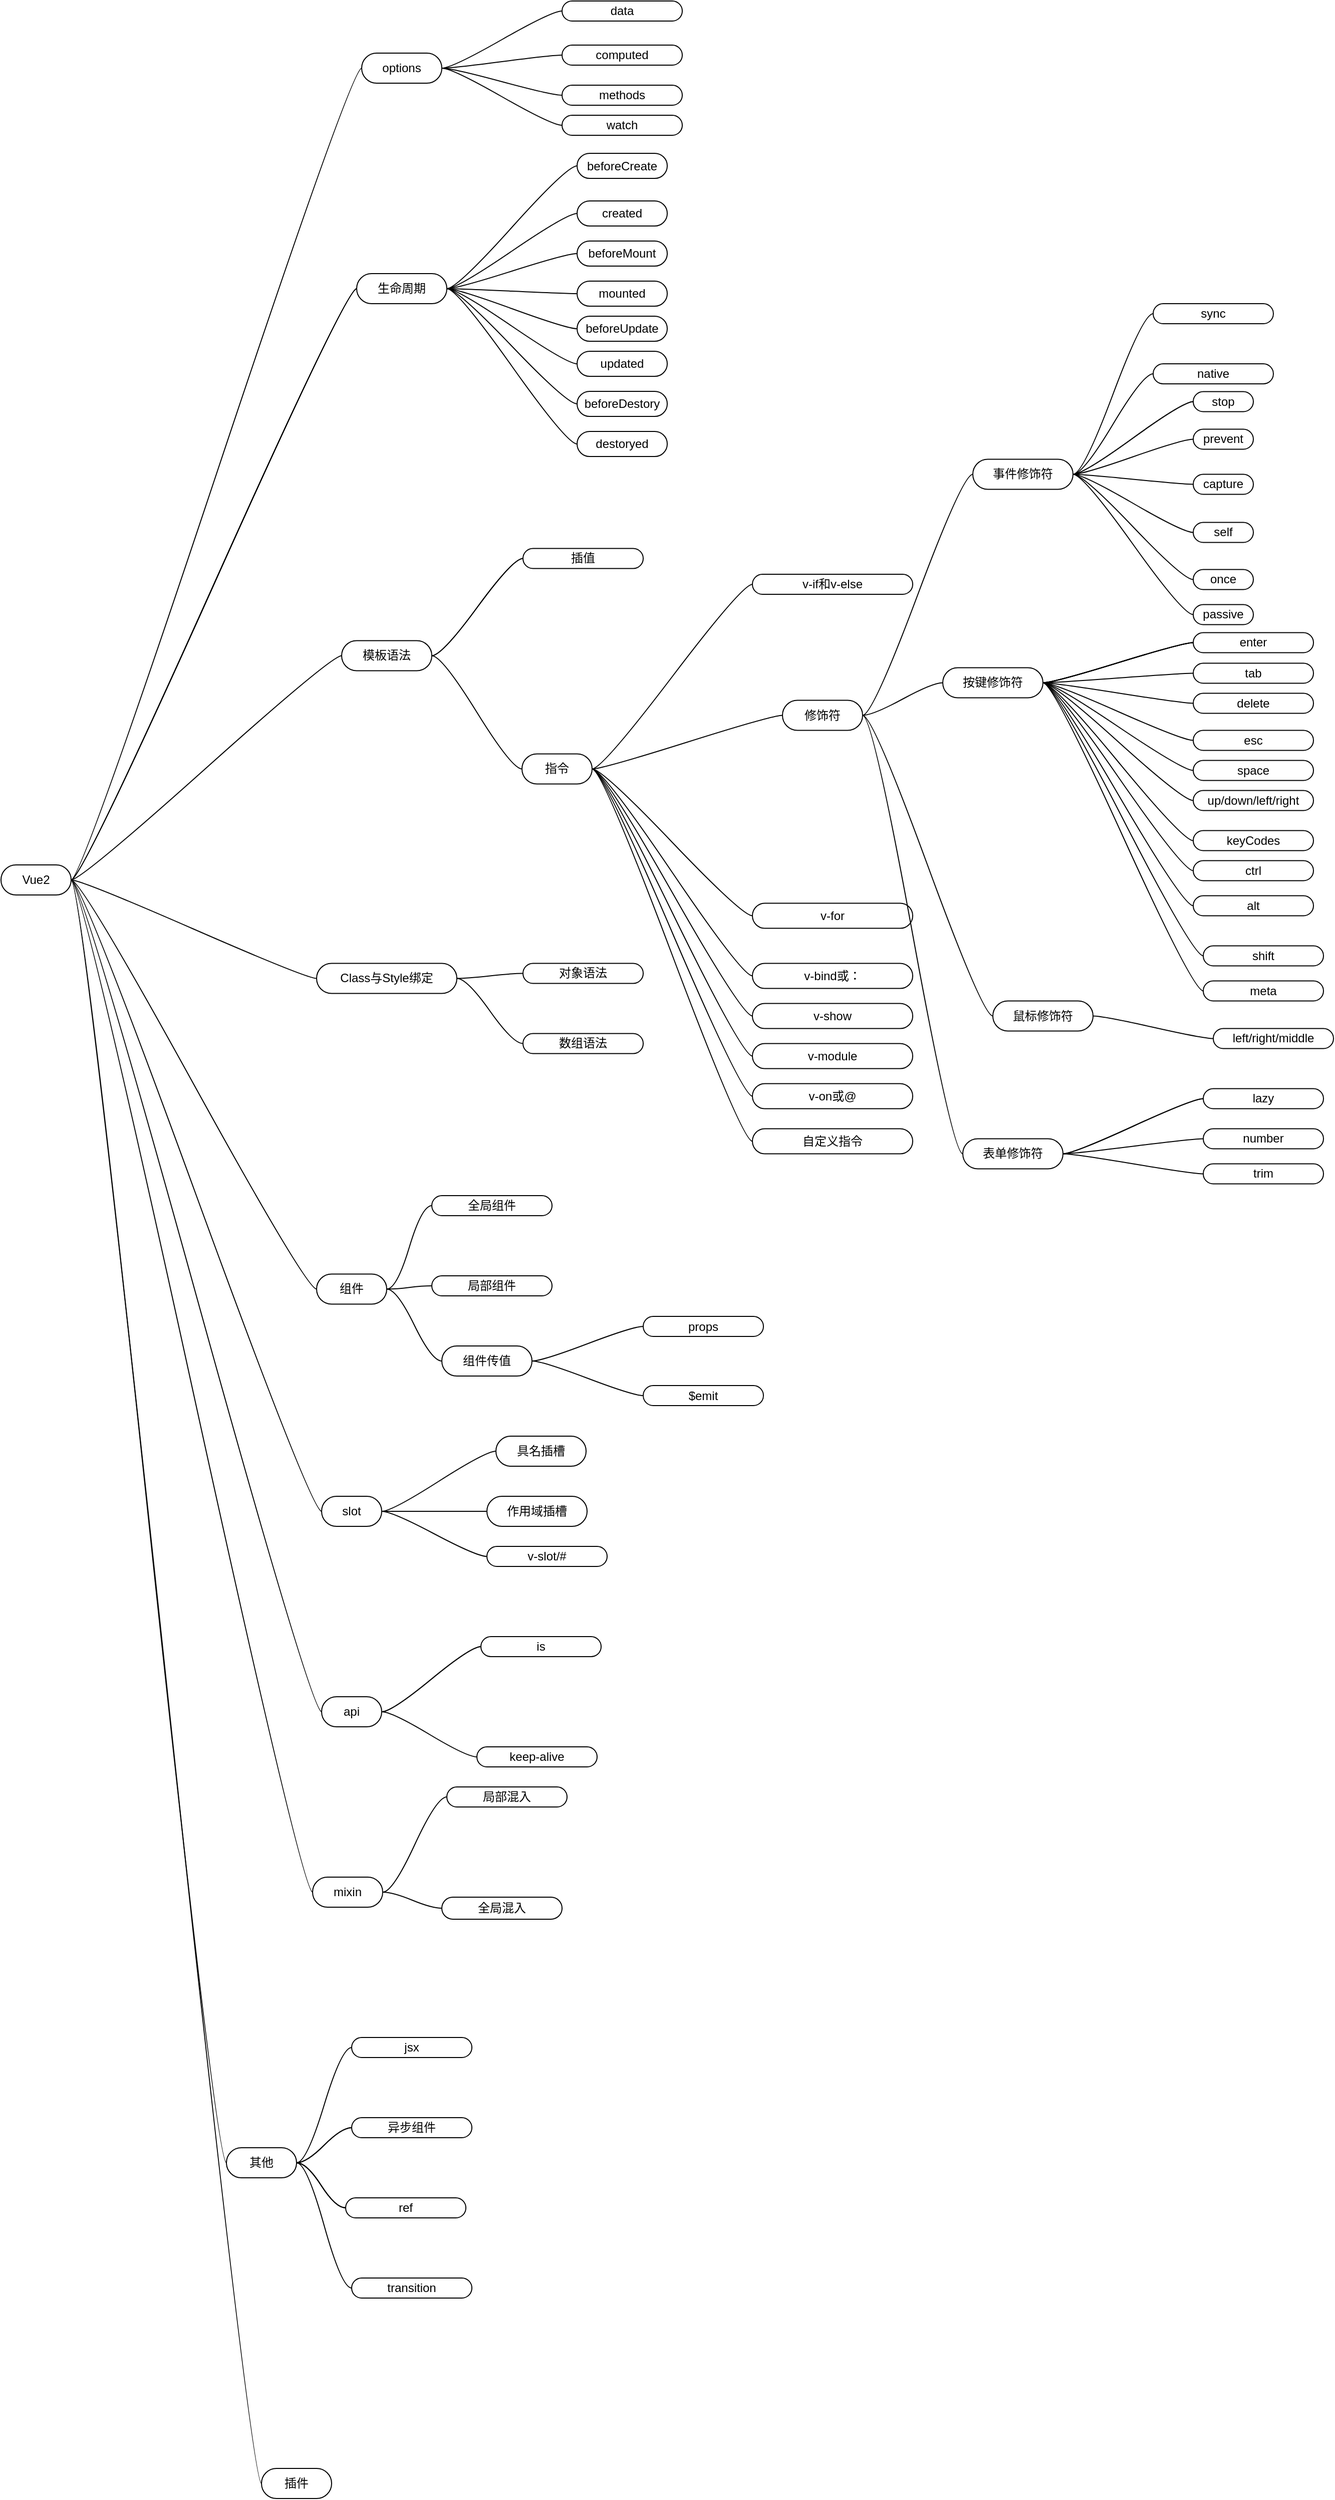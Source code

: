 <mxfile version="21.8.2" type="github">
  <diagram name="第 1 页" id="8Un6OCcCFeTwmlxu_wtO">
    <mxGraphModel dx="2206" dy="2323" grid="1" gridSize="10" guides="1" tooltips="1" connect="1" arrows="1" fold="1" page="1" pageScale="1" pageWidth="827" pageHeight="1169" math="0" shadow="0">
      <root>
        <mxCell id="0" />
        <mxCell id="1" parent="0" />
        <mxCell id="IREFK8TefmdiYRiY0RGv-27" value="" style="edgeStyle=entityRelationEdgeStyle;rounded=0;orthogonalLoop=1;jettySize=auto;html=1;startArrow=none;endArrow=none;segment=10;curved=1;sourcePerimeterSpacing=0;targetPerimeterSpacing=0;" edge="1" parent="1" source="IREFK8TefmdiYRiY0RGv-1" target="IREFK8TefmdiYRiY0RGv-26">
          <mxGeometry relative="1" as="geometry" />
        </mxCell>
        <mxCell id="IREFK8TefmdiYRiY0RGv-31" value="" style="edgeStyle=entityRelationEdgeStyle;rounded=0;orthogonalLoop=1;jettySize=auto;html=1;startArrow=none;endArrow=none;segment=10;curved=1;sourcePerimeterSpacing=0;targetPerimeterSpacing=0;" edge="1" parent="1" source="IREFK8TefmdiYRiY0RGv-1" target="IREFK8TefmdiYRiY0RGv-30">
          <mxGeometry relative="1" as="geometry" />
        </mxCell>
        <mxCell id="IREFK8TefmdiYRiY0RGv-49" value="" style="edgeStyle=entityRelationEdgeStyle;rounded=0;orthogonalLoop=1;jettySize=auto;html=1;startArrow=none;endArrow=none;segment=10;curved=1;sourcePerimeterSpacing=0;targetPerimeterSpacing=0;" edge="1" parent="1" source="IREFK8TefmdiYRiY0RGv-1" target="IREFK8TefmdiYRiY0RGv-30">
          <mxGeometry relative="1" as="geometry" />
        </mxCell>
        <mxCell id="IREFK8TefmdiYRiY0RGv-50" value="" style="edgeStyle=entityRelationEdgeStyle;rounded=0;orthogonalLoop=1;jettySize=auto;html=1;startArrow=none;endArrow=none;segment=10;curved=1;sourcePerimeterSpacing=0;targetPerimeterSpacing=0;" edge="1" parent="1" source="IREFK8TefmdiYRiY0RGv-1" target="IREFK8TefmdiYRiY0RGv-30">
          <mxGeometry relative="1" as="geometry" />
        </mxCell>
        <mxCell id="IREFK8TefmdiYRiY0RGv-51" value="" style="edgeStyle=entityRelationEdgeStyle;rounded=0;orthogonalLoop=1;jettySize=auto;html=1;startArrow=none;endArrow=none;segment=10;curved=1;sourcePerimeterSpacing=0;targetPerimeterSpacing=0;" edge="1" parent="1" source="IREFK8TefmdiYRiY0RGv-1" target="IREFK8TefmdiYRiY0RGv-30">
          <mxGeometry relative="1" as="geometry" />
        </mxCell>
        <mxCell id="IREFK8TefmdiYRiY0RGv-53" value="" style="edgeStyle=entityRelationEdgeStyle;rounded=0;orthogonalLoop=1;jettySize=auto;html=1;startArrow=none;endArrow=none;segment=10;curved=1;sourcePerimeterSpacing=0;targetPerimeterSpacing=0;exitX=1;exitY=0.5;exitDx=0;exitDy=0;" edge="1" parent="1" source="IREFK8TefmdiYRiY0RGv-1" target="IREFK8TefmdiYRiY0RGv-52">
          <mxGeometry relative="1" as="geometry">
            <mxPoint x="150" y="335.0" as="sourcePoint" />
          </mxGeometry>
        </mxCell>
        <mxCell id="IREFK8TefmdiYRiY0RGv-162" value="" style="edgeStyle=entityRelationEdgeStyle;rounded=0;orthogonalLoop=1;jettySize=auto;html=1;startArrow=none;endArrow=none;segment=10;curved=1;sourcePerimeterSpacing=0;targetPerimeterSpacing=0;exitX=1;exitY=0.5;exitDx=0;exitDy=0;" edge="1" parent="1" source="IREFK8TefmdiYRiY0RGv-1" target="IREFK8TefmdiYRiY0RGv-161">
          <mxGeometry relative="1" as="geometry">
            <mxPoint x="145" y="42.5" as="sourcePoint" />
          </mxGeometry>
        </mxCell>
        <mxCell id="IREFK8TefmdiYRiY0RGv-171" value="" style="edgeStyle=entityRelationEdgeStyle;rounded=0;orthogonalLoop=1;jettySize=auto;html=1;startArrow=none;endArrow=none;segment=10;curved=1;sourcePerimeterSpacing=0;targetPerimeterSpacing=0;" edge="1" parent="1" source="IREFK8TefmdiYRiY0RGv-1" target="IREFK8TefmdiYRiY0RGv-170">
          <mxGeometry relative="1" as="geometry" />
        </mxCell>
        <mxCell id="IREFK8TefmdiYRiY0RGv-188" value="" style="edgeStyle=entityRelationEdgeStyle;rounded=0;orthogonalLoop=1;jettySize=auto;html=1;startArrow=none;endArrow=none;segment=10;curved=1;sourcePerimeterSpacing=0;targetPerimeterSpacing=0;exitX=1;exitY=0.5;exitDx=0;exitDy=0;" edge="1" parent="1" source="IREFK8TefmdiYRiY0RGv-1" target="IREFK8TefmdiYRiY0RGv-187">
          <mxGeometry relative="1" as="geometry">
            <mxPoint x="135" y="-544.38" as="sourcePoint" />
            <Array as="points">
              <mxPoint x="140" y="340" />
            </Array>
          </mxGeometry>
        </mxCell>
        <mxCell id="IREFK8TefmdiYRiY0RGv-195" value="" style="edgeStyle=entityRelationEdgeStyle;rounded=0;orthogonalLoop=1;jettySize=auto;html=1;startArrow=none;endArrow=none;segment=10;curved=1;sourcePerimeterSpacing=0;targetPerimeterSpacing=0;" edge="1" parent="1" source="IREFK8TefmdiYRiY0RGv-1" target="IREFK8TefmdiYRiY0RGv-194">
          <mxGeometry relative="1" as="geometry" />
        </mxCell>
        <mxCell id="IREFK8TefmdiYRiY0RGv-206" value="" style="edgeStyle=entityRelationEdgeStyle;rounded=0;orthogonalLoop=1;jettySize=auto;html=1;startArrow=none;endArrow=none;segment=10;curved=1;sourcePerimeterSpacing=0;targetPerimeterSpacing=0;" edge="1" parent="1" source="IREFK8TefmdiYRiY0RGv-1" target="IREFK8TefmdiYRiY0RGv-205">
          <mxGeometry relative="1" as="geometry" />
        </mxCell>
        <mxCell id="IREFK8TefmdiYRiY0RGv-217" value="" style="edgeStyle=entityRelationEdgeStyle;rounded=0;orthogonalLoop=1;jettySize=auto;html=1;startArrow=none;endArrow=none;segment=10;curved=1;sourcePerimeterSpacing=0;targetPerimeterSpacing=0;" edge="1" parent="1" source="IREFK8TefmdiYRiY0RGv-1" target="IREFK8TefmdiYRiY0RGv-216">
          <mxGeometry relative="1" as="geometry" />
        </mxCell>
        <mxCell id="IREFK8TefmdiYRiY0RGv-1" value="Vue2" style="whiteSpace=wrap;html=1;rounded=1;arcSize=50;align=center;verticalAlign=middle;strokeWidth=1;autosize=1;spacing=4;treeFolding=1;treeMoving=1;newEdgeStyle={&quot;edgeStyle&quot;:&quot;entityRelationEdgeStyle&quot;,&quot;startArrow&quot;:&quot;none&quot;,&quot;endArrow&quot;:&quot;none&quot;,&quot;segment&quot;:10,&quot;curved&quot;:1,&quot;sourcePerimeterSpacing&quot;:0,&quot;targetPerimeterSpacing&quot;:0};" vertex="1" parent="1">
          <mxGeometry x="20" y="380" width="70" height="30" as="geometry" />
        </mxCell>
        <mxCell id="IREFK8TefmdiYRiY0RGv-29" value="" style="edgeStyle=entityRelationEdgeStyle;rounded=0;orthogonalLoop=1;jettySize=auto;html=1;startArrow=none;endArrow=none;segment=10;curved=1;sourcePerimeterSpacing=0;targetPerimeterSpacing=0;" edge="1" parent="1" source="IREFK8TefmdiYRiY0RGv-26" target="IREFK8TefmdiYRiY0RGv-28">
          <mxGeometry relative="1" as="geometry" />
        </mxCell>
        <mxCell id="IREFK8TefmdiYRiY0RGv-78" value="" style="edgeStyle=entityRelationEdgeStyle;rounded=0;orthogonalLoop=1;jettySize=auto;html=1;startArrow=none;endArrow=none;segment=10;curved=1;sourcePerimeterSpacing=0;targetPerimeterSpacing=0;" edge="1" parent="1" source="IREFK8TefmdiYRiY0RGv-26" target="IREFK8TefmdiYRiY0RGv-77">
          <mxGeometry relative="1" as="geometry" />
        </mxCell>
        <mxCell id="IREFK8TefmdiYRiY0RGv-80" value="" style="edgeStyle=entityRelationEdgeStyle;rounded=0;orthogonalLoop=1;jettySize=auto;html=1;startArrow=none;endArrow=none;segment=10;curved=1;sourcePerimeterSpacing=0;targetPerimeterSpacing=0;" edge="1" parent="1" source="IREFK8TefmdiYRiY0RGv-26" target="IREFK8TefmdiYRiY0RGv-79">
          <mxGeometry relative="1" as="geometry" />
        </mxCell>
        <mxCell id="IREFK8TefmdiYRiY0RGv-82" value="" style="edgeStyle=entityRelationEdgeStyle;rounded=0;orthogonalLoop=1;jettySize=auto;html=1;startArrow=none;endArrow=none;segment=10;curved=1;sourcePerimeterSpacing=0;targetPerimeterSpacing=0;" edge="1" parent="1" source="IREFK8TefmdiYRiY0RGv-26" target="IREFK8TefmdiYRiY0RGv-81">
          <mxGeometry relative="1" as="geometry" />
        </mxCell>
        <mxCell id="IREFK8TefmdiYRiY0RGv-26" value="options" style="whiteSpace=wrap;html=1;rounded=1;arcSize=50;align=center;verticalAlign=middle;strokeWidth=1;autosize=1;spacing=4;treeFolding=1;treeMoving=1;newEdgeStyle={&quot;edgeStyle&quot;:&quot;entityRelationEdgeStyle&quot;,&quot;startArrow&quot;:&quot;none&quot;,&quot;endArrow&quot;:&quot;none&quot;,&quot;segment&quot;:10,&quot;curved&quot;:1,&quot;sourcePerimeterSpacing&quot;:0,&quot;targetPerimeterSpacing&quot;:0};" vertex="1" parent="1">
          <mxGeometry x="380" y="-430" width="80" height="30" as="geometry" />
        </mxCell>
        <mxCell id="IREFK8TefmdiYRiY0RGv-28" value="data" style="whiteSpace=wrap;html=1;rounded=1;arcSize=50;strokeWidth=1;spacing=4;" vertex="1" parent="1">
          <mxGeometry x="580" y="-482" width="120" height="20" as="geometry" />
        </mxCell>
        <mxCell id="IREFK8TefmdiYRiY0RGv-33" value="" style="edgeStyle=entityRelationEdgeStyle;rounded=0;orthogonalLoop=1;jettySize=auto;html=1;startArrow=none;endArrow=none;segment=10;curved=1;sourcePerimeterSpacing=0;targetPerimeterSpacing=0;" edge="1" parent="1" source="IREFK8TefmdiYRiY0RGv-30" target="IREFK8TefmdiYRiY0RGv-32">
          <mxGeometry relative="1" as="geometry" />
        </mxCell>
        <mxCell id="IREFK8TefmdiYRiY0RGv-35" value="" style="edgeStyle=entityRelationEdgeStyle;rounded=0;orthogonalLoop=1;jettySize=auto;html=1;startArrow=none;endArrow=none;segment=10;curved=1;sourcePerimeterSpacing=0;targetPerimeterSpacing=0;" edge="1" parent="1" source="IREFK8TefmdiYRiY0RGv-30" target="IREFK8TefmdiYRiY0RGv-34">
          <mxGeometry relative="1" as="geometry" />
        </mxCell>
        <mxCell id="IREFK8TefmdiYRiY0RGv-37" value="" style="edgeStyle=entityRelationEdgeStyle;rounded=0;orthogonalLoop=1;jettySize=auto;html=1;startArrow=none;endArrow=none;segment=10;curved=1;sourcePerimeterSpacing=0;targetPerimeterSpacing=0;" edge="1" parent="1" source="IREFK8TefmdiYRiY0RGv-30" target="IREFK8TefmdiYRiY0RGv-36">
          <mxGeometry relative="1" as="geometry" />
        </mxCell>
        <mxCell id="IREFK8TefmdiYRiY0RGv-39" value="" style="edgeStyle=entityRelationEdgeStyle;rounded=0;orthogonalLoop=1;jettySize=auto;html=1;startArrow=none;endArrow=none;segment=10;curved=1;sourcePerimeterSpacing=0;targetPerimeterSpacing=0;" edge="1" parent="1" source="IREFK8TefmdiYRiY0RGv-30" target="IREFK8TefmdiYRiY0RGv-38">
          <mxGeometry relative="1" as="geometry" />
        </mxCell>
        <mxCell id="IREFK8TefmdiYRiY0RGv-41" value="" style="edgeStyle=entityRelationEdgeStyle;rounded=0;orthogonalLoop=1;jettySize=auto;html=1;startArrow=none;endArrow=none;segment=10;curved=1;sourcePerimeterSpacing=0;targetPerimeterSpacing=0;" edge="1" parent="1" source="IREFK8TefmdiYRiY0RGv-30" target="IREFK8TefmdiYRiY0RGv-40">
          <mxGeometry relative="1" as="geometry" />
        </mxCell>
        <mxCell id="IREFK8TefmdiYRiY0RGv-43" value="" style="edgeStyle=entityRelationEdgeStyle;rounded=0;orthogonalLoop=1;jettySize=auto;html=1;startArrow=none;endArrow=none;segment=10;curved=1;sourcePerimeterSpacing=0;targetPerimeterSpacing=0;" edge="1" parent="1" source="IREFK8TefmdiYRiY0RGv-30" target="IREFK8TefmdiYRiY0RGv-42">
          <mxGeometry relative="1" as="geometry" />
        </mxCell>
        <mxCell id="IREFK8TefmdiYRiY0RGv-45" value="" style="edgeStyle=entityRelationEdgeStyle;rounded=0;orthogonalLoop=1;jettySize=auto;html=1;startArrow=none;endArrow=none;segment=10;curved=1;sourcePerimeterSpacing=0;targetPerimeterSpacing=0;" edge="1" parent="1" source="IREFK8TefmdiYRiY0RGv-30" target="IREFK8TefmdiYRiY0RGv-44">
          <mxGeometry relative="1" as="geometry" />
        </mxCell>
        <mxCell id="IREFK8TefmdiYRiY0RGv-47" value="" style="edgeStyle=entityRelationEdgeStyle;rounded=0;orthogonalLoop=1;jettySize=auto;html=1;startArrow=none;endArrow=none;segment=10;curved=1;sourcePerimeterSpacing=0;targetPerimeterSpacing=0;" edge="1" parent="1" source="IREFK8TefmdiYRiY0RGv-30" target="IREFK8TefmdiYRiY0RGv-46">
          <mxGeometry relative="1" as="geometry" />
        </mxCell>
        <mxCell id="IREFK8TefmdiYRiY0RGv-30" value="生命周期" style="whiteSpace=wrap;html=1;rounded=1;arcSize=50;align=center;verticalAlign=middle;strokeWidth=1;autosize=1;spacing=4;treeFolding=1;treeMoving=1;newEdgeStyle={&quot;edgeStyle&quot;:&quot;entityRelationEdgeStyle&quot;,&quot;startArrow&quot;:&quot;none&quot;,&quot;endArrow&quot;:&quot;none&quot;,&quot;segment&quot;:10,&quot;curved&quot;:1,&quot;sourcePerimeterSpacing&quot;:0,&quot;targetPerimeterSpacing&quot;:0};" vertex="1" parent="1">
          <mxGeometry x="375" y="-210" width="90" height="30" as="geometry" />
        </mxCell>
        <mxCell id="IREFK8TefmdiYRiY0RGv-32" value="created" style="whiteSpace=wrap;html=1;rounded=1;arcSize=50;strokeWidth=1;spacing=4;" vertex="1" parent="1">
          <mxGeometry x="595" y="-282.5" width="90" height="25" as="geometry" />
        </mxCell>
        <mxCell id="IREFK8TefmdiYRiY0RGv-34" value="mounted" style="whiteSpace=wrap;html=1;rounded=1;arcSize=50;strokeWidth=1;spacing=4;" vertex="1" parent="1">
          <mxGeometry x="595" y="-202.5" width="90" height="25" as="geometry" />
        </mxCell>
        <mxCell id="IREFK8TefmdiYRiY0RGv-36" value="updated" style="whiteSpace=wrap;html=1;rounded=1;arcSize=50;strokeWidth=1;spacing=4;" vertex="1" parent="1">
          <mxGeometry x="595" y="-132.5" width="90" height="25" as="geometry" />
        </mxCell>
        <mxCell id="IREFK8TefmdiYRiY0RGv-38" value="destoryed" style="whiteSpace=wrap;html=1;rounded=1;arcSize=50;strokeWidth=1;spacing=4;" vertex="1" parent="1">
          <mxGeometry x="595" y="-52.5" width="90" height="25" as="geometry" />
        </mxCell>
        <mxCell id="IREFK8TefmdiYRiY0RGv-40" value="beforeMount" style="whiteSpace=wrap;html=1;rounded=1;arcSize=50;strokeWidth=1;spacing=4;" vertex="1" parent="1">
          <mxGeometry x="595" y="-242.5" width="90" height="25" as="geometry" />
        </mxCell>
        <mxCell id="IREFK8TefmdiYRiY0RGv-42" value="beforeUpdate" style="whiteSpace=wrap;html=1;rounded=1;arcSize=50;strokeWidth=1;spacing=4;" vertex="1" parent="1">
          <mxGeometry x="595" y="-167.5" width="90" height="25" as="geometry" />
        </mxCell>
        <mxCell id="IREFK8TefmdiYRiY0RGv-44" value="beforeCreate" style="whiteSpace=wrap;html=1;rounded=1;arcSize=50;strokeWidth=1;spacing=4;" vertex="1" parent="1">
          <mxGeometry x="595" y="-330" width="90" height="25" as="geometry" />
        </mxCell>
        <mxCell id="IREFK8TefmdiYRiY0RGv-46" value="beforeDestory" style="whiteSpace=wrap;html=1;rounded=1;arcSize=50;strokeWidth=1;spacing=4;" vertex="1" parent="1">
          <mxGeometry x="595" y="-92.5" width="90" height="25" as="geometry" />
        </mxCell>
        <mxCell id="IREFK8TefmdiYRiY0RGv-55" value="" style="edgeStyle=entityRelationEdgeStyle;rounded=0;orthogonalLoop=1;jettySize=auto;html=1;startArrow=none;endArrow=none;segment=10;curved=1;sourcePerimeterSpacing=0;targetPerimeterSpacing=0;" edge="1" parent="1" source="IREFK8TefmdiYRiY0RGv-52" target="IREFK8TefmdiYRiY0RGv-54">
          <mxGeometry relative="1" as="geometry" />
        </mxCell>
        <mxCell id="IREFK8TefmdiYRiY0RGv-56" value="" style="edgeStyle=entityRelationEdgeStyle;rounded=0;orthogonalLoop=1;jettySize=auto;html=1;startArrow=none;endArrow=none;segment=10;curved=1;sourcePerimeterSpacing=0;targetPerimeterSpacing=0;" edge="1" parent="1" source="IREFK8TefmdiYRiY0RGv-52" target="IREFK8TefmdiYRiY0RGv-54">
          <mxGeometry relative="1" as="geometry" />
        </mxCell>
        <mxCell id="IREFK8TefmdiYRiY0RGv-62" value="" style="edgeStyle=entityRelationEdgeStyle;rounded=0;orthogonalLoop=1;jettySize=auto;html=1;startArrow=none;endArrow=none;segment=10;curved=1;sourcePerimeterSpacing=0;targetPerimeterSpacing=0;" edge="1" parent="1" source="IREFK8TefmdiYRiY0RGv-52" target="IREFK8TefmdiYRiY0RGv-61">
          <mxGeometry relative="1" as="geometry" />
        </mxCell>
        <mxCell id="IREFK8TefmdiYRiY0RGv-52" value="模板语法" style="whiteSpace=wrap;html=1;rounded=1;arcSize=50;align=center;verticalAlign=middle;strokeWidth=1;autosize=1;spacing=4;treeFolding=1;treeMoving=1;newEdgeStyle={&quot;edgeStyle&quot;:&quot;entityRelationEdgeStyle&quot;,&quot;startArrow&quot;:&quot;none&quot;,&quot;endArrow&quot;:&quot;none&quot;,&quot;segment&quot;:10,&quot;curved&quot;:1,&quot;sourcePerimeterSpacing&quot;:0,&quot;targetPerimeterSpacing&quot;:0};" vertex="1" parent="1">
          <mxGeometry x="360" y="156.25" width="90" height="30" as="geometry" />
        </mxCell>
        <mxCell id="IREFK8TefmdiYRiY0RGv-54" value="插值" style="whiteSpace=wrap;html=1;rounded=1;arcSize=50;strokeWidth=1;spacing=4;" vertex="1" parent="1">
          <mxGeometry x="541" y="64.25" width="120" height="20" as="geometry" />
        </mxCell>
        <mxCell id="IREFK8TefmdiYRiY0RGv-64" value="" style="edgeStyle=entityRelationEdgeStyle;rounded=0;orthogonalLoop=1;jettySize=auto;html=1;startArrow=none;endArrow=none;segment=10;curved=1;sourcePerimeterSpacing=0;targetPerimeterSpacing=0;" edge="1" parent="1" source="IREFK8TefmdiYRiY0RGv-61" target="IREFK8TefmdiYRiY0RGv-63">
          <mxGeometry relative="1" as="geometry" />
        </mxCell>
        <mxCell id="IREFK8TefmdiYRiY0RGv-68" value="" style="edgeStyle=entityRelationEdgeStyle;rounded=0;orthogonalLoop=1;jettySize=auto;html=1;startArrow=none;endArrow=none;segment=10;curved=1;sourcePerimeterSpacing=0;targetPerimeterSpacing=0;" edge="1" parent="1" source="IREFK8TefmdiYRiY0RGv-61" target="IREFK8TefmdiYRiY0RGv-67">
          <mxGeometry relative="1" as="geometry" />
        </mxCell>
        <mxCell id="IREFK8TefmdiYRiY0RGv-70" value="" style="edgeStyle=entityRelationEdgeStyle;rounded=0;orthogonalLoop=1;jettySize=auto;html=1;startArrow=none;endArrow=none;segment=10;curved=1;sourcePerimeterSpacing=0;targetPerimeterSpacing=0;" edge="1" parent="1" source="IREFK8TefmdiYRiY0RGv-61" target="IREFK8TefmdiYRiY0RGv-69">
          <mxGeometry relative="1" as="geometry" />
        </mxCell>
        <mxCell id="IREFK8TefmdiYRiY0RGv-72" value="" style="edgeStyle=entityRelationEdgeStyle;rounded=0;orthogonalLoop=1;jettySize=auto;html=1;startArrow=none;endArrow=none;segment=10;curved=1;sourcePerimeterSpacing=0;targetPerimeterSpacing=0;" edge="1" parent="1" source="IREFK8TefmdiYRiY0RGv-61" target="IREFK8TefmdiYRiY0RGv-71">
          <mxGeometry relative="1" as="geometry" />
        </mxCell>
        <mxCell id="IREFK8TefmdiYRiY0RGv-74" value="" style="edgeStyle=entityRelationEdgeStyle;rounded=0;orthogonalLoop=1;jettySize=auto;html=1;startArrow=none;endArrow=none;segment=10;curved=1;sourcePerimeterSpacing=0;targetPerimeterSpacing=0;" edge="1" parent="1" source="IREFK8TefmdiYRiY0RGv-61" target="IREFK8TefmdiYRiY0RGv-73">
          <mxGeometry relative="1" as="geometry" />
        </mxCell>
        <mxCell id="IREFK8TefmdiYRiY0RGv-76" value="" style="edgeStyle=entityRelationEdgeStyle;rounded=0;orthogonalLoop=1;jettySize=auto;html=1;startArrow=none;endArrow=none;segment=10;curved=1;sourcePerimeterSpacing=0;targetPerimeterSpacing=0;" edge="1" parent="1" source="IREFK8TefmdiYRiY0RGv-61" target="IREFK8TefmdiYRiY0RGv-75">
          <mxGeometry relative="1" as="geometry" />
        </mxCell>
        <mxCell id="IREFK8TefmdiYRiY0RGv-97" value="" style="edgeStyle=entityRelationEdgeStyle;rounded=0;orthogonalLoop=1;jettySize=auto;html=1;startArrow=none;endArrow=none;segment=10;curved=1;sourcePerimeterSpacing=0;targetPerimeterSpacing=0;" edge="1" parent="1" source="IREFK8TefmdiYRiY0RGv-61" target="IREFK8TefmdiYRiY0RGv-96">
          <mxGeometry relative="1" as="geometry" />
        </mxCell>
        <mxCell id="IREFK8TefmdiYRiY0RGv-100" value="" style="edgeStyle=entityRelationEdgeStyle;rounded=0;orthogonalLoop=1;jettySize=auto;html=1;startArrow=none;endArrow=none;segment=10;curved=1;sourcePerimeterSpacing=0;targetPerimeterSpacing=0;" edge="1" parent="1" source="IREFK8TefmdiYRiY0RGv-61" target="IREFK8TefmdiYRiY0RGv-99">
          <mxGeometry relative="1" as="geometry" />
        </mxCell>
        <mxCell id="IREFK8TefmdiYRiY0RGv-61" value="指令" style="whiteSpace=wrap;html=1;rounded=1;arcSize=50;align=center;verticalAlign=middle;strokeWidth=1;autosize=1;spacing=4;treeFolding=1;treeMoving=1;newEdgeStyle={&quot;edgeStyle&quot;:&quot;entityRelationEdgeStyle&quot;,&quot;startArrow&quot;:&quot;none&quot;,&quot;endArrow&quot;:&quot;none&quot;,&quot;segment&quot;:10,&quot;curved&quot;:1,&quot;sourcePerimeterSpacing&quot;:0,&quot;targetPerimeterSpacing&quot;:0};" vertex="1" parent="1">
          <mxGeometry x="540" y="269.25" width="70" height="30" as="geometry" />
        </mxCell>
        <mxCell id="IREFK8TefmdiYRiY0RGv-63" value="v-for" style="whiteSpace=wrap;html=1;rounded=1;arcSize=50;strokeWidth=1;spacing=4;" vertex="1" parent="1">
          <mxGeometry x="770" y="418.25" width="160" height="25" as="geometry" />
        </mxCell>
        <mxCell id="IREFK8TefmdiYRiY0RGv-67" value="v-bind或：" style="whiteSpace=wrap;html=1;rounded=1;arcSize=50;strokeWidth=1;spacing=4;" vertex="1" parent="1">
          <mxGeometry x="770" y="478.25" width="160" height="25" as="geometry" />
        </mxCell>
        <mxCell id="IREFK8TefmdiYRiY0RGv-69" value="v-module" style="whiteSpace=wrap;html=1;rounded=1;arcSize=50;strokeWidth=1;spacing=4;" vertex="1" parent="1">
          <mxGeometry x="770" y="558.25" width="160" height="25" as="geometry" />
        </mxCell>
        <mxCell id="IREFK8TefmdiYRiY0RGv-71" value="v-on或@" style="whiteSpace=wrap;html=1;rounded=1;arcSize=50;strokeWidth=1;spacing=4;" vertex="1" parent="1">
          <mxGeometry x="770" y="598.25" width="160" height="25" as="geometry" />
        </mxCell>
        <mxCell id="IREFK8TefmdiYRiY0RGv-104" value="" style="edgeStyle=entityRelationEdgeStyle;rounded=0;orthogonalLoop=1;jettySize=auto;html=1;startArrow=none;endArrow=none;segment=10;curved=1;sourcePerimeterSpacing=0;targetPerimeterSpacing=0;" edge="1" parent="1" source="IREFK8TefmdiYRiY0RGv-73" target="IREFK8TefmdiYRiY0RGv-103">
          <mxGeometry relative="1" as="geometry" />
        </mxCell>
        <mxCell id="IREFK8TefmdiYRiY0RGv-121" value="" style="edgeStyle=entityRelationEdgeStyle;rounded=0;orthogonalLoop=1;jettySize=auto;html=1;startArrow=none;endArrow=none;segment=10;curved=1;sourcePerimeterSpacing=0;targetPerimeterSpacing=0;" edge="1" parent="1" source="IREFK8TefmdiYRiY0RGv-73" target="IREFK8TefmdiYRiY0RGv-120">
          <mxGeometry relative="1" as="geometry" />
        </mxCell>
        <mxCell id="IREFK8TefmdiYRiY0RGv-149" value="" style="edgeStyle=entityRelationEdgeStyle;rounded=0;orthogonalLoop=1;jettySize=auto;html=1;startArrow=none;endArrow=none;segment=10;curved=1;sourcePerimeterSpacing=0;targetPerimeterSpacing=0;" edge="1" parent="1" source="IREFK8TefmdiYRiY0RGv-73" target="IREFK8TefmdiYRiY0RGv-148">
          <mxGeometry relative="1" as="geometry" />
        </mxCell>
        <mxCell id="IREFK8TefmdiYRiY0RGv-153" value="" style="edgeStyle=entityRelationEdgeStyle;rounded=0;orthogonalLoop=1;jettySize=auto;html=1;startArrow=none;endArrow=none;segment=10;curved=1;sourcePerimeterSpacing=0;targetPerimeterSpacing=0;exitX=1;exitY=0.5;exitDx=0;exitDy=0;" edge="1" parent="1" source="IREFK8TefmdiYRiY0RGv-73" target="IREFK8TefmdiYRiY0RGv-152">
          <mxGeometry relative="1" as="geometry">
            <mxPoint x="680.0" y="392.5" as="sourcePoint" />
          </mxGeometry>
        </mxCell>
        <mxCell id="IREFK8TefmdiYRiY0RGv-73" value="修饰符" style="whiteSpace=wrap;html=1;rounded=1;arcSize=50;align=center;verticalAlign=middle;strokeWidth=1;autosize=1;spacing=4;treeFolding=1;treeMoving=1;newEdgeStyle={&quot;edgeStyle&quot;:&quot;entityRelationEdgeStyle&quot;,&quot;startArrow&quot;:&quot;none&quot;,&quot;endArrow&quot;:&quot;none&quot;,&quot;segment&quot;:10,&quot;curved&quot;:1,&quot;sourcePerimeterSpacing&quot;:0,&quot;targetPerimeterSpacing&quot;:0};" vertex="1" parent="1">
          <mxGeometry x="800" y="215.75" width="80" height="30" as="geometry" />
        </mxCell>
        <mxCell id="IREFK8TefmdiYRiY0RGv-75" value="自定义指令" style="whiteSpace=wrap;html=1;rounded=1;arcSize=50;align=center;verticalAlign=middle;strokeWidth=1;autosize=1;spacing=4;treeFolding=1;treeMoving=1;newEdgeStyle={&quot;edgeStyle&quot;:&quot;entityRelationEdgeStyle&quot;,&quot;startArrow&quot;:&quot;none&quot;,&quot;endArrow&quot;:&quot;none&quot;,&quot;segment&quot;:10,&quot;curved&quot;:1,&quot;sourcePerimeterSpacing&quot;:0,&quot;targetPerimeterSpacing&quot;:0};" vertex="1" parent="1">
          <mxGeometry x="770" y="643.25" width="160" height="25" as="geometry" />
        </mxCell>
        <mxCell id="IREFK8TefmdiYRiY0RGv-77" value="computed" style="whiteSpace=wrap;html=1;rounded=1;arcSize=50;strokeWidth=1;spacing=4;" vertex="1" parent="1">
          <mxGeometry x="580" y="-438" width="120" height="20" as="geometry" />
        </mxCell>
        <mxCell id="IREFK8TefmdiYRiY0RGv-79" value="methods" style="whiteSpace=wrap;html=1;rounded=1;arcSize=50;strokeWidth=1;spacing=4;" vertex="1" parent="1">
          <mxGeometry x="580" y="-398" width="120" height="20" as="geometry" />
        </mxCell>
        <mxCell id="IREFK8TefmdiYRiY0RGv-81" value="watch" style="whiteSpace=wrap;html=1;rounded=1;arcSize=50;strokeWidth=1;spacing=4;" vertex="1" parent="1">
          <mxGeometry x="580" y="-368" width="120" height="20" as="geometry" />
        </mxCell>
        <mxCell id="IREFK8TefmdiYRiY0RGv-86" value="" style="edgeStyle=entityRelationEdgeStyle;rounded=0;orthogonalLoop=1;jettySize=auto;html=1;startArrow=none;endArrow=none;segment=10;curved=1;sourcePerimeterSpacing=0;targetPerimeterSpacing=0;" edge="1" parent="1" source="IREFK8TefmdiYRiY0RGv-83" target="IREFK8TefmdiYRiY0RGv-85">
          <mxGeometry relative="1" as="geometry" />
        </mxCell>
        <mxCell id="IREFK8TefmdiYRiY0RGv-88" value="" style="edgeStyle=entityRelationEdgeStyle;rounded=0;orthogonalLoop=1;jettySize=auto;html=1;startArrow=none;endArrow=none;segment=10;curved=1;sourcePerimeterSpacing=0;targetPerimeterSpacing=0;" edge="1" parent="1" source="IREFK8TefmdiYRiY0RGv-83" target="IREFK8TefmdiYRiY0RGv-87">
          <mxGeometry relative="1" as="geometry" />
        </mxCell>
        <mxCell id="IREFK8TefmdiYRiY0RGv-89" style="edgeStyle=entityRelationEdgeStyle;rounded=0;orthogonalLoop=1;jettySize=auto;html=1;startArrow=none;endArrow=none;segment=10;curved=1;sourcePerimeterSpacing=0;targetPerimeterSpacing=0;entryX=1;entryY=0.5;entryDx=0;entryDy=0;" edge="1" parent="1" source="IREFK8TefmdiYRiY0RGv-83" target="IREFK8TefmdiYRiY0RGv-1">
          <mxGeometry relative="1" as="geometry" />
        </mxCell>
        <mxCell id="IREFK8TefmdiYRiY0RGv-83" value="Class与Style绑定" style="whiteSpace=wrap;html=1;rounded=1;arcSize=50;align=center;verticalAlign=middle;strokeWidth=1;autosize=1;spacing=4;treeFolding=1;treeMoving=1;newEdgeStyle={&quot;edgeStyle&quot;:&quot;entityRelationEdgeStyle&quot;,&quot;startArrow&quot;:&quot;none&quot;,&quot;endArrow&quot;:&quot;none&quot;,&quot;segment&quot;:10,&quot;curved&quot;:1,&quot;sourcePerimeterSpacing&quot;:0,&quot;targetPerimeterSpacing&quot;:0};" vertex="1" parent="1">
          <mxGeometry x="335" y="478.25" width="140" height="30" as="geometry" />
        </mxCell>
        <mxCell id="IREFK8TefmdiYRiY0RGv-85" value="对象语法" style="whiteSpace=wrap;html=1;rounded=1;arcSize=50;strokeWidth=1;spacing=4;aspect=fixed;" vertex="1" parent="1">
          <mxGeometry x="541" y="478.25" width="120" height="20" as="geometry" />
        </mxCell>
        <mxCell id="IREFK8TefmdiYRiY0RGv-87" value="数组语法" style="whiteSpace=wrap;html=1;rounded=1;arcSize=50;strokeWidth=1;spacing=4;aspect=fixed;" vertex="1" parent="1">
          <mxGeometry x="541" y="548.25" width="120" height="20" as="geometry" />
        </mxCell>
        <mxCell id="IREFK8TefmdiYRiY0RGv-96" value="v-show" style="whiteSpace=wrap;html=1;rounded=1;arcSize=50;strokeWidth=1;spacing=4;" vertex="1" parent="1">
          <mxGeometry x="770" y="518.25" width="160" height="25" as="geometry" />
        </mxCell>
        <mxCell id="IREFK8TefmdiYRiY0RGv-99" value="v-if和v-else" style="whiteSpace=wrap;html=1;rounded=1;arcSize=50;strokeWidth=1;spacing=4;" vertex="1" parent="1">
          <mxGeometry x="770" y="90" width="160" height="20" as="geometry" />
        </mxCell>
        <mxCell id="IREFK8TefmdiYRiY0RGv-106" value="" style="edgeStyle=entityRelationEdgeStyle;rounded=0;orthogonalLoop=1;jettySize=auto;html=1;startArrow=none;endArrow=none;segment=10;curved=1;sourcePerimeterSpacing=0;targetPerimeterSpacing=0;" edge="1" parent="1" source="IREFK8TefmdiYRiY0RGv-103" target="IREFK8TefmdiYRiY0RGv-105">
          <mxGeometry relative="1" as="geometry" />
        </mxCell>
        <mxCell id="IREFK8TefmdiYRiY0RGv-107" value="" style="edgeStyle=entityRelationEdgeStyle;rounded=0;orthogonalLoop=1;jettySize=auto;html=1;startArrow=none;endArrow=none;segment=10;curved=1;sourcePerimeterSpacing=0;targetPerimeterSpacing=0;" edge="1" parent="1" source="IREFK8TefmdiYRiY0RGv-103" target="IREFK8TefmdiYRiY0RGv-105">
          <mxGeometry relative="1" as="geometry" />
        </mxCell>
        <mxCell id="IREFK8TefmdiYRiY0RGv-109" value="" style="edgeStyle=entityRelationEdgeStyle;rounded=0;orthogonalLoop=1;jettySize=auto;html=1;startArrow=none;endArrow=none;segment=10;curved=1;sourcePerimeterSpacing=0;targetPerimeterSpacing=0;" edge="1" parent="1" source="IREFK8TefmdiYRiY0RGv-103" target="IREFK8TefmdiYRiY0RGv-108">
          <mxGeometry relative="1" as="geometry" />
        </mxCell>
        <mxCell id="IREFK8TefmdiYRiY0RGv-111" value="" style="edgeStyle=entityRelationEdgeStyle;rounded=0;orthogonalLoop=1;jettySize=auto;html=1;startArrow=none;endArrow=none;segment=10;curved=1;sourcePerimeterSpacing=0;targetPerimeterSpacing=0;" edge="1" parent="1" source="IREFK8TefmdiYRiY0RGv-103" target="IREFK8TefmdiYRiY0RGv-110">
          <mxGeometry relative="1" as="geometry" />
        </mxCell>
        <mxCell id="IREFK8TefmdiYRiY0RGv-113" value="" style="edgeStyle=entityRelationEdgeStyle;rounded=0;orthogonalLoop=1;jettySize=auto;html=1;startArrow=none;endArrow=none;segment=10;curved=1;sourcePerimeterSpacing=0;targetPerimeterSpacing=0;" edge="1" parent="1" source="IREFK8TefmdiYRiY0RGv-103" target="IREFK8TefmdiYRiY0RGv-112">
          <mxGeometry relative="1" as="geometry" />
        </mxCell>
        <mxCell id="IREFK8TefmdiYRiY0RGv-115" value="" style="edgeStyle=entityRelationEdgeStyle;rounded=0;orthogonalLoop=1;jettySize=auto;html=1;startArrow=none;endArrow=none;segment=10;curved=1;sourcePerimeterSpacing=0;targetPerimeterSpacing=0;" edge="1" parent="1" source="IREFK8TefmdiYRiY0RGv-103" target="IREFK8TefmdiYRiY0RGv-114">
          <mxGeometry relative="1" as="geometry" />
        </mxCell>
        <mxCell id="IREFK8TefmdiYRiY0RGv-117" value="" style="edgeStyle=entityRelationEdgeStyle;rounded=0;orthogonalLoop=1;jettySize=auto;html=1;startArrow=none;endArrow=none;segment=10;curved=1;sourcePerimeterSpacing=0;targetPerimeterSpacing=0;" edge="1" parent="1" source="IREFK8TefmdiYRiY0RGv-103" target="IREFK8TefmdiYRiY0RGv-116">
          <mxGeometry relative="1" as="geometry" />
        </mxCell>
        <mxCell id="IREFK8TefmdiYRiY0RGv-178" value="" style="edgeStyle=entityRelationEdgeStyle;rounded=0;orthogonalLoop=1;jettySize=auto;html=1;startArrow=none;endArrow=none;segment=10;curved=1;sourcePerimeterSpacing=0;targetPerimeterSpacing=0;" edge="1" parent="1" source="IREFK8TefmdiYRiY0RGv-103" target="IREFK8TefmdiYRiY0RGv-177">
          <mxGeometry relative="1" as="geometry" />
        </mxCell>
        <mxCell id="IREFK8TefmdiYRiY0RGv-180" value="" style="edgeStyle=entityRelationEdgeStyle;rounded=0;orthogonalLoop=1;jettySize=auto;html=1;startArrow=none;endArrow=none;segment=10;curved=1;sourcePerimeterSpacing=0;targetPerimeterSpacing=0;" edge="1" parent="1" source="IREFK8TefmdiYRiY0RGv-103" target="IREFK8TefmdiYRiY0RGv-179">
          <mxGeometry relative="1" as="geometry" />
        </mxCell>
        <mxCell id="IREFK8TefmdiYRiY0RGv-103" value="事件修饰符" style="whiteSpace=wrap;html=1;rounded=1;arcSize=50;align=center;verticalAlign=middle;strokeWidth=1;autosize=1;spacing=4;treeFolding=1;treeMoving=1;newEdgeStyle={&quot;edgeStyle&quot;:&quot;entityRelationEdgeStyle&quot;,&quot;startArrow&quot;:&quot;none&quot;,&quot;endArrow&quot;:&quot;none&quot;,&quot;segment&quot;:10,&quot;curved&quot;:1,&quot;sourcePerimeterSpacing&quot;:0,&quot;targetPerimeterSpacing&quot;:0};" vertex="1" parent="1">
          <mxGeometry x="990" y="-24.75" width="100" height="30" as="geometry" />
        </mxCell>
        <mxCell id="IREFK8TefmdiYRiY0RGv-105" value="stop" style="whiteSpace=wrap;html=1;rounded=1;arcSize=50;strokeWidth=1;spacing=4;" vertex="1" parent="1">
          <mxGeometry x="1210" y="-92.25" width="60" height="20" as="geometry" />
        </mxCell>
        <mxCell id="IREFK8TefmdiYRiY0RGv-108" value="prevent" style="whiteSpace=wrap;html=1;rounded=1;arcSize=50;strokeWidth=1;spacing=4;" vertex="1" parent="1">
          <mxGeometry x="1210" y="-54.75" width="60" height="20" as="geometry" />
        </mxCell>
        <mxCell id="IREFK8TefmdiYRiY0RGv-110" value="capture" style="whiteSpace=wrap;html=1;rounded=1;arcSize=50;strokeWidth=1;spacing=4;" vertex="1" parent="1">
          <mxGeometry x="1210" y="-9.75" width="60" height="20" as="geometry" />
        </mxCell>
        <mxCell id="IREFK8TefmdiYRiY0RGv-112" value="self" style="whiteSpace=wrap;html=1;rounded=1;arcSize=50;strokeWidth=1;spacing=4;" vertex="1" parent="1">
          <mxGeometry x="1210" y="38.25" width="60" height="20" as="geometry" />
        </mxCell>
        <mxCell id="IREFK8TefmdiYRiY0RGv-114" value="once" style="whiteSpace=wrap;html=1;rounded=1;arcSize=50;strokeWidth=1;spacing=4;" vertex="1" parent="1">
          <mxGeometry x="1210" y="85.25" width="60" height="20" as="geometry" />
        </mxCell>
        <mxCell id="IREFK8TefmdiYRiY0RGv-116" value="passive" style="whiteSpace=wrap;html=1;rounded=1;arcSize=50;strokeWidth=1;spacing=4;" vertex="1" parent="1">
          <mxGeometry x="1210" y="120.25" width="60" height="20" as="geometry" />
        </mxCell>
        <mxCell id="IREFK8TefmdiYRiY0RGv-123" value="" style="edgeStyle=entityRelationEdgeStyle;rounded=0;orthogonalLoop=1;jettySize=auto;html=1;startArrow=none;endArrow=none;segment=10;curved=1;sourcePerimeterSpacing=0;targetPerimeterSpacing=0;" edge="1" parent="1" source="IREFK8TefmdiYRiY0RGv-120" target="IREFK8TefmdiYRiY0RGv-122">
          <mxGeometry relative="1" as="geometry" />
        </mxCell>
        <mxCell id="IREFK8TefmdiYRiY0RGv-124" value="" style="edgeStyle=entityRelationEdgeStyle;rounded=0;orthogonalLoop=1;jettySize=auto;html=1;startArrow=none;endArrow=none;segment=10;curved=1;sourcePerimeterSpacing=0;targetPerimeterSpacing=0;" edge="1" parent="1" source="IREFK8TefmdiYRiY0RGv-120" target="IREFK8TefmdiYRiY0RGv-122">
          <mxGeometry relative="1" as="geometry" />
        </mxCell>
        <mxCell id="IREFK8TefmdiYRiY0RGv-125" value="" style="edgeStyle=entityRelationEdgeStyle;rounded=0;orthogonalLoop=1;jettySize=auto;html=1;startArrow=none;endArrow=none;segment=10;curved=1;sourcePerimeterSpacing=0;targetPerimeterSpacing=0;" edge="1" parent="1" source="IREFK8TefmdiYRiY0RGv-120" target="IREFK8TefmdiYRiY0RGv-122">
          <mxGeometry relative="1" as="geometry" />
        </mxCell>
        <mxCell id="IREFK8TefmdiYRiY0RGv-127" value="" style="edgeStyle=entityRelationEdgeStyle;rounded=0;orthogonalLoop=1;jettySize=auto;html=1;startArrow=none;endArrow=none;segment=10;curved=1;sourcePerimeterSpacing=0;targetPerimeterSpacing=0;" edge="1" parent="1" source="IREFK8TefmdiYRiY0RGv-120" target="IREFK8TefmdiYRiY0RGv-126">
          <mxGeometry relative="1" as="geometry" />
        </mxCell>
        <mxCell id="IREFK8TefmdiYRiY0RGv-129" value="" style="edgeStyle=entityRelationEdgeStyle;rounded=0;orthogonalLoop=1;jettySize=auto;html=1;startArrow=none;endArrow=none;segment=10;curved=1;sourcePerimeterSpacing=0;targetPerimeterSpacing=0;" edge="1" parent="1" source="IREFK8TefmdiYRiY0RGv-120" target="IREFK8TefmdiYRiY0RGv-128">
          <mxGeometry relative="1" as="geometry" />
        </mxCell>
        <mxCell id="IREFK8TefmdiYRiY0RGv-131" value="" style="edgeStyle=entityRelationEdgeStyle;rounded=0;orthogonalLoop=1;jettySize=auto;html=1;startArrow=none;endArrow=none;segment=10;curved=1;sourcePerimeterSpacing=0;targetPerimeterSpacing=0;" edge="1" parent="1" source="IREFK8TefmdiYRiY0RGv-120" target="IREFK8TefmdiYRiY0RGv-130">
          <mxGeometry relative="1" as="geometry" />
        </mxCell>
        <mxCell id="IREFK8TefmdiYRiY0RGv-133" value="" style="edgeStyle=entityRelationEdgeStyle;rounded=0;orthogonalLoop=1;jettySize=auto;html=1;startArrow=none;endArrow=none;segment=10;curved=1;sourcePerimeterSpacing=0;targetPerimeterSpacing=0;" edge="1" parent="1" source="IREFK8TefmdiYRiY0RGv-120" target="IREFK8TefmdiYRiY0RGv-132">
          <mxGeometry relative="1" as="geometry" />
        </mxCell>
        <mxCell id="IREFK8TefmdiYRiY0RGv-135" value="" style="edgeStyle=entityRelationEdgeStyle;rounded=0;orthogonalLoop=1;jettySize=auto;html=1;startArrow=none;endArrow=none;segment=10;curved=1;sourcePerimeterSpacing=0;targetPerimeterSpacing=0;" edge="1" parent="1" source="IREFK8TefmdiYRiY0RGv-120" target="IREFK8TefmdiYRiY0RGv-134">
          <mxGeometry relative="1" as="geometry" />
        </mxCell>
        <mxCell id="IREFK8TefmdiYRiY0RGv-137" value="" style="edgeStyle=entityRelationEdgeStyle;rounded=0;orthogonalLoop=1;jettySize=auto;html=1;startArrow=none;endArrow=none;segment=10;curved=1;sourcePerimeterSpacing=0;targetPerimeterSpacing=0;" edge="1" parent="1" source="IREFK8TefmdiYRiY0RGv-120" target="IREFK8TefmdiYRiY0RGv-136">
          <mxGeometry relative="1" as="geometry" />
        </mxCell>
        <mxCell id="IREFK8TefmdiYRiY0RGv-139" value="" style="edgeStyle=entityRelationEdgeStyle;rounded=0;orthogonalLoop=1;jettySize=auto;html=1;startArrow=none;endArrow=none;segment=10;curved=1;sourcePerimeterSpacing=0;targetPerimeterSpacing=0;" edge="1" parent="1" source="IREFK8TefmdiYRiY0RGv-120" target="IREFK8TefmdiYRiY0RGv-138">
          <mxGeometry relative="1" as="geometry" />
        </mxCell>
        <mxCell id="IREFK8TefmdiYRiY0RGv-141" value="" style="edgeStyle=entityRelationEdgeStyle;rounded=0;orthogonalLoop=1;jettySize=auto;html=1;startArrow=none;endArrow=none;segment=10;curved=1;sourcePerimeterSpacing=0;targetPerimeterSpacing=0;" edge="1" parent="1" source="IREFK8TefmdiYRiY0RGv-120" target="IREFK8TefmdiYRiY0RGv-140">
          <mxGeometry relative="1" as="geometry" />
        </mxCell>
        <mxCell id="IREFK8TefmdiYRiY0RGv-143" value="" style="edgeStyle=entityRelationEdgeStyle;rounded=0;orthogonalLoop=1;jettySize=auto;html=1;startArrow=none;endArrow=none;segment=10;curved=1;sourcePerimeterSpacing=0;targetPerimeterSpacing=0;" edge="1" parent="1" source="IREFK8TefmdiYRiY0RGv-120" target="IREFK8TefmdiYRiY0RGv-142">
          <mxGeometry relative="1" as="geometry" />
        </mxCell>
        <mxCell id="IREFK8TefmdiYRiY0RGv-146" value="" style="edgeStyle=entityRelationEdgeStyle;rounded=0;orthogonalLoop=1;jettySize=auto;html=1;startArrow=none;endArrow=none;segment=10;curved=1;sourcePerimeterSpacing=0;targetPerimeterSpacing=0;" edge="1" parent="1" source="IREFK8TefmdiYRiY0RGv-120" target="IREFK8TefmdiYRiY0RGv-145">
          <mxGeometry relative="1" as="geometry" />
        </mxCell>
        <mxCell id="IREFK8TefmdiYRiY0RGv-120" value="按键修饰符" style="whiteSpace=wrap;html=1;rounded=1;arcSize=50;align=center;verticalAlign=middle;strokeWidth=1;autosize=1;spacing=4;treeFolding=1;treeMoving=1;newEdgeStyle={&quot;edgeStyle&quot;:&quot;entityRelationEdgeStyle&quot;,&quot;startArrow&quot;:&quot;none&quot;,&quot;endArrow&quot;:&quot;none&quot;,&quot;segment&quot;:10,&quot;curved&quot;:1,&quot;sourcePerimeterSpacing&quot;:0,&quot;targetPerimeterSpacing&quot;:0};" vertex="1" parent="1">
          <mxGeometry x="960" y="183.25" width="100" height="30" as="geometry" />
        </mxCell>
        <mxCell id="IREFK8TefmdiYRiY0RGv-122" value="enter" style="whiteSpace=wrap;html=1;rounded=1;arcSize=50;strokeWidth=1;spacing=4;" vertex="1" parent="1">
          <mxGeometry x="1210" y="148.25" width="120" height="20" as="geometry" />
        </mxCell>
        <mxCell id="IREFK8TefmdiYRiY0RGv-126" value="tab" style="whiteSpace=wrap;html=1;rounded=1;arcSize=50;strokeWidth=1;spacing=4;" vertex="1" parent="1">
          <mxGeometry x="1210" y="178.75" width="120" height="20" as="geometry" />
        </mxCell>
        <mxCell id="IREFK8TefmdiYRiY0RGv-128" value="delete" style="whiteSpace=wrap;html=1;rounded=1;arcSize=50;strokeWidth=1;spacing=4;" vertex="1" parent="1">
          <mxGeometry x="1210" y="208.75" width="120" height="20" as="geometry" />
        </mxCell>
        <mxCell id="IREFK8TefmdiYRiY0RGv-130" value="esc" style="whiteSpace=wrap;html=1;rounded=1;arcSize=50;strokeWidth=1;spacing=4;" vertex="1" parent="1">
          <mxGeometry x="1210" y="245.75" width="120" height="20" as="geometry" />
        </mxCell>
        <mxCell id="IREFK8TefmdiYRiY0RGv-132" value="space" style="whiteSpace=wrap;html=1;rounded=1;arcSize=50;strokeWidth=1;spacing=4;" vertex="1" parent="1">
          <mxGeometry x="1210" y="275.75" width="120" height="20" as="geometry" />
        </mxCell>
        <mxCell id="IREFK8TefmdiYRiY0RGv-134" value="up/down/left/right" style="whiteSpace=wrap;html=1;rounded=1;arcSize=50;strokeWidth=1;spacing=4;" vertex="1" parent="1">
          <mxGeometry x="1210" y="305.75" width="120" height="20" as="geometry" />
        </mxCell>
        <mxCell id="IREFK8TefmdiYRiY0RGv-136" value="keyCodes" style="whiteSpace=wrap;html=1;rounded=1;arcSize=50;strokeWidth=1;spacing=4;" vertex="1" parent="1">
          <mxGeometry x="1210" y="345.75" width="120" height="20" as="geometry" />
        </mxCell>
        <mxCell id="IREFK8TefmdiYRiY0RGv-138" value="ctrl" style="whiteSpace=wrap;html=1;rounded=1;arcSize=50;strokeWidth=1;spacing=4;" vertex="1" parent="1">
          <mxGeometry x="1210" y="375.75" width="120" height="20" as="geometry" />
        </mxCell>
        <mxCell id="IREFK8TefmdiYRiY0RGv-140" value="alt" style="whiteSpace=wrap;html=1;rounded=1;arcSize=50;strokeWidth=1;spacing=4;" vertex="1" parent="1">
          <mxGeometry x="1210" y="410.75" width="120" height="20" as="geometry" />
        </mxCell>
        <mxCell id="IREFK8TefmdiYRiY0RGv-142" value="shift" style="whiteSpace=wrap;html=1;rounded=1;arcSize=50;strokeWidth=1;spacing=4;" vertex="1" parent="1">
          <mxGeometry x="1220" y="460.75" width="120" height="20" as="geometry" />
        </mxCell>
        <mxCell id="IREFK8TefmdiYRiY0RGv-145" value="meta" style="whiteSpace=wrap;html=1;rounded=1;arcSize=50;strokeWidth=1;spacing=4;" vertex="1" parent="1">
          <mxGeometry x="1220" y="495.75" width="120" height="20" as="geometry" />
        </mxCell>
        <mxCell id="IREFK8TefmdiYRiY0RGv-151" value="" style="edgeStyle=entityRelationEdgeStyle;rounded=0;orthogonalLoop=1;jettySize=auto;html=1;startArrow=none;endArrow=none;segment=10;curved=1;sourcePerimeterSpacing=0;targetPerimeterSpacing=0;" edge="1" parent="1" source="IREFK8TefmdiYRiY0RGv-148" target="IREFK8TefmdiYRiY0RGv-150">
          <mxGeometry relative="1" as="geometry" />
        </mxCell>
        <mxCell id="IREFK8TefmdiYRiY0RGv-148" value="鼠标修饰符" style="whiteSpace=wrap;html=1;rounded=1;arcSize=50;align=center;verticalAlign=middle;strokeWidth=1;autosize=1;spacing=4;treeFolding=1;treeMoving=1;newEdgeStyle={&quot;edgeStyle&quot;:&quot;entityRelationEdgeStyle&quot;,&quot;startArrow&quot;:&quot;none&quot;,&quot;endArrow&quot;:&quot;none&quot;,&quot;segment&quot;:10,&quot;curved&quot;:1,&quot;sourcePerimeterSpacing&quot;:0,&quot;targetPerimeterSpacing&quot;:0};" vertex="1" parent="1">
          <mxGeometry x="1010" y="515.75" width="100" height="30" as="geometry" />
        </mxCell>
        <mxCell id="IREFK8TefmdiYRiY0RGv-150" value="left/right/middle" style="whiteSpace=wrap;html=1;rounded=1;arcSize=50;strokeWidth=1;spacing=4;" vertex="1" parent="1">
          <mxGeometry x="1230" y="543.25" width="120" height="20" as="geometry" />
        </mxCell>
        <mxCell id="IREFK8TefmdiYRiY0RGv-155" value="" style="edgeStyle=entityRelationEdgeStyle;rounded=0;orthogonalLoop=1;jettySize=auto;html=1;startArrow=none;endArrow=none;segment=10;curved=1;sourcePerimeterSpacing=0;targetPerimeterSpacing=0;" edge="1" parent="1" source="IREFK8TefmdiYRiY0RGv-152" target="IREFK8TefmdiYRiY0RGv-154">
          <mxGeometry relative="1" as="geometry" />
        </mxCell>
        <mxCell id="IREFK8TefmdiYRiY0RGv-156" value="" style="edgeStyle=entityRelationEdgeStyle;rounded=0;orthogonalLoop=1;jettySize=auto;html=1;startArrow=none;endArrow=none;segment=10;curved=1;sourcePerimeterSpacing=0;targetPerimeterSpacing=0;" edge="1" parent="1" source="IREFK8TefmdiYRiY0RGv-152" target="IREFK8TefmdiYRiY0RGv-154">
          <mxGeometry relative="1" as="geometry" />
        </mxCell>
        <mxCell id="IREFK8TefmdiYRiY0RGv-158" value="" style="edgeStyle=entityRelationEdgeStyle;rounded=0;orthogonalLoop=1;jettySize=auto;html=1;startArrow=none;endArrow=none;segment=10;curved=1;sourcePerimeterSpacing=0;targetPerimeterSpacing=0;" edge="1" parent="1" source="IREFK8TefmdiYRiY0RGv-152" target="IREFK8TefmdiYRiY0RGv-157">
          <mxGeometry relative="1" as="geometry" />
        </mxCell>
        <mxCell id="IREFK8TefmdiYRiY0RGv-160" value="" style="edgeStyle=entityRelationEdgeStyle;rounded=0;orthogonalLoop=1;jettySize=auto;html=1;startArrow=none;endArrow=none;segment=10;curved=1;sourcePerimeterSpacing=0;targetPerimeterSpacing=0;" edge="1" parent="1" source="IREFK8TefmdiYRiY0RGv-152" target="IREFK8TefmdiYRiY0RGv-159">
          <mxGeometry relative="1" as="geometry" />
        </mxCell>
        <mxCell id="IREFK8TefmdiYRiY0RGv-152" value="表单修饰符" style="whiteSpace=wrap;html=1;rounded=1;arcSize=50;align=center;verticalAlign=middle;strokeWidth=1;autosize=1;spacing=4;treeFolding=1;treeMoving=1;newEdgeStyle={&quot;edgeStyle&quot;:&quot;entityRelationEdgeStyle&quot;,&quot;startArrow&quot;:&quot;none&quot;,&quot;endArrow&quot;:&quot;none&quot;,&quot;segment&quot;:10,&quot;curved&quot;:1,&quot;sourcePerimeterSpacing&quot;:0,&quot;targetPerimeterSpacing&quot;:0};" vertex="1" parent="1">
          <mxGeometry x="980" y="653.25" width="100" height="30" as="geometry" />
        </mxCell>
        <mxCell id="IREFK8TefmdiYRiY0RGv-154" value="lazy" style="whiteSpace=wrap;html=1;rounded=1;arcSize=50;strokeWidth=1;spacing=4;" vertex="1" parent="1">
          <mxGeometry x="1220" y="603.25" width="120" height="20" as="geometry" />
        </mxCell>
        <mxCell id="IREFK8TefmdiYRiY0RGv-157" value="number" style="whiteSpace=wrap;html=1;rounded=1;arcSize=50;strokeWidth=1;spacing=4;" vertex="1" parent="1">
          <mxGeometry x="1220" y="643.25" width="120" height="20" as="geometry" />
        </mxCell>
        <mxCell id="IREFK8TefmdiYRiY0RGv-159" value="trim" style="whiteSpace=wrap;html=1;rounded=1;arcSize=50;strokeWidth=1;spacing=4;" vertex="1" parent="1">
          <mxGeometry x="1220" y="678.25" width="120" height="20" as="geometry" />
        </mxCell>
        <mxCell id="IREFK8TefmdiYRiY0RGv-164" value="" style="edgeStyle=entityRelationEdgeStyle;rounded=0;orthogonalLoop=1;jettySize=auto;html=1;startArrow=none;endArrow=none;segment=10;curved=1;sourcePerimeterSpacing=0;targetPerimeterSpacing=0;" edge="1" parent="1" source="IREFK8TefmdiYRiY0RGv-161" target="IREFK8TefmdiYRiY0RGv-163">
          <mxGeometry relative="1" as="geometry" />
        </mxCell>
        <mxCell id="IREFK8TefmdiYRiY0RGv-166" value="" style="edgeStyle=entityRelationEdgeStyle;rounded=0;orthogonalLoop=1;jettySize=auto;html=1;startArrow=none;endArrow=none;segment=10;curved=1;sourcePerimeterSpacing=0;targetPerimeterSpacing=0;" edge="1" parent="1" source="IREFK8TefmdiYRiY0RGv-161" target="IREFK8TefmdiYRiY0RGv-165">
          <mxGeometry relative="1" as="geometry" />
        </mxCell>
        <mxCell id="IREFK8TefmdiYRiY0RGv-169" value="" style="edgeStyle=entityRelationEdgeStyle;rounded=0;orthogonalLoop=1;jettySize=auto;html=1;startArrow=none;endArrow=none;segment=10;curved=1;sourcePerimeterSpacing=0;targetPerimeterSpacing=0;" edge="1" parent="1" source="IREFK8TefmdiYRiY0RGv-161" target="IREFK8TefmdiYRiY0RGv-168">
          <mxGeometry relative="1" as="geometry" />
        </mxCell>
        <mxCell id="IREFK8TefmdiYRiY0RGv-161" value="组件" style="whiteSpace=wrap;html=1;rounded=1;arcSize=50;align=center;verticalAlign=middle;strokeWidth=1;autosize=1;spacing=4;treeFolding=1;treeMoving=1;newEdgeStyle={&quot;edgeStyle&quot;:&quot;entityRelationEdgeStyle&quot;,&quot;startArrow&quot;:&quot;none&quot;,&quot;endArrow&quot;:&quot;none&quot;,&quot;segment&quot;:10,&quot;curved&quot;:1,&quot;sourcePerimeterSpacing&quot;:0,&quot;targetPerimeterSpacing&quot;:0};" vertex="1" parent="1">
          <mxGeometry x="335" y="788.25" width="70" height="30" as="geometry" />
        </mxCell>
        <mxCell id="IREFK8TefmdiYRiY0RGv-163" value="全局组件" style="whiteSpace=wrap;html=1;rounded=1;arcSize=50;strokeWidth=1;spacing=4;aspect=fixed;" vertex="1" parent="1">
          <mxGeometry x="450" y="710" width="120" height="20" as="geometry" />
        </mxCell>
        <mxCell id="IREFK8TefmdiYRiY0RGv-165" value="局部组件" style="whiteSpace=wrap;html=1;rounded=1;arcSize=50;strokeWidth=1;spacing=4;aspect=fixed;" vertex="1" parent="1">
          <mxGeometry x="450" y="790" width="120" height="20" as="geometry" />
        </mxCell>
        <mxCell id="IREFK8TefmdiYRiY0RGv-173" value="" style="edgeStyle=entityRelationEdgeStyle;rounded=0;orthogonalLoop=1;jettySize=auto;html=1;startArrow=none;endArrow=none;segment=10;curved=1;sourcePerimeterSpacing=0;targetPerimeterSpacing=0;" edge="1" parent="1" source="IREFK8TefmdiYRiY0RGv-168" target="IREFK8TefmdiYRiY0RGv-172">
          <mxGeometry relative="1" as="geometry" />
        </mxCell>
        <mxCell id="IREFK8TefmdiYRiY0RGv-175" value="" style="edgeStyle=entityRelationEdgeStyle;rounded=0;orthogonalLoop=1;jettySize=auto;html=1;startArrow=none;endArrow=none;segment=10;curved=1;sourcePerimeterSpacing=0;targetPerimeterSpacing=0;" edge="1" parent="1" source="IREFK8TefmdiYRiY0RGv-168" target="IREFK8TefmdiYRiY0RGv-174">
          <mxGeometry relative="1" as="geometry" />
        </mxCell>
        <mxCell id="IREFK8TefmdiYRiY0RGv-168" value="组件传值" style="whiteSpace=wrap;html=1;rounded=1;arcSize=50;align=center;verticalAlign=middle;strokeWidth=1;autosize=1;spacing=4;treeFolding=1;treeMoving=1;newEdgeStyle={&quot;edgeStyle&quot;:&quot;entityRelationEdgeStyle&quot;,&quot;startArrow&quot;:&quot;none&quot;,&quot;endArrow&quot;:&quot;none&quot;,&quot;segment&quot;:10,&quot;curved&quot;:1,&quot;sourcePerimeterSpacing&quot;:0,&quot;targetPerimeterSpacing&quot;:0};" vertex="1" parent="1">
          <mxGeometry x="460" y="860" width="90" height="30" as="geometry" />
        </mxCell>
        <mxCell id="IREFK8TefmdiYRiY0RGv-182" value="" style="edgeStyle=entityRelationEdgeStyle;rounded=0;orthogonalLoop=1;jettySize=auto;html=1;startArrow=none;endArrow=none;segment=10;curved=1;sourcePerimeterSpacing=0;targetPerimeterSpacing=0;" edge="1" parent="1" source="IREFK8TefmdiYRiY0RGv-170" target="IREFK8TefmdiYRiY0RGv-181">
          <mxGeometry relative="1" as="geometry" />
        </mxCell>
        <mxCell id="IREFK8TefmdiYRiY0RGv-184" value="" style="edgeStyle=entityRelationEdgeStyle;rounded=0;orthogonalLoop=1;jettySize=auto;html=1;startArrow=none;endArrow=none;segment=10;curved=1;sourcePerimeterSpacing=0;targetPerimeterSpacing=0;" edge="1" parent="1" source="IREFK8TefmdiYRiY0RGv-170" target="IREFK8TefmdiYRiY0RGv-183">
          <mxGeometry relative="1" as="geometry" />
        </mxCell>
        <mxCell id="IREFK8TefmdiYRiY0RGv-186" value="" style="edgeStyle=entityRelationEdgeStyle;rounded=0;orthogonalLoop=1;jettySize=auto;html=1;startArrow=none;endArrow=none;segment=10;curved=1;sourcePerimeterSpacing=0;targetPerimeterSpacing=0;" edge="1" parent="1" source="IREFK8TefmdiYRiY0RGv-170" target="IREFK8TefmdiYRiY0RGv-185">
          <mxGeometry relative="1" as="geometry" />
        </mxCell>
        <mxCell id="IREFK8TefmdiYRiY0RGv-170" value="slot" style="whiteSpace=wrap;html=1;rounded=1;arcSize=50;align=center;verticalAlign=middle;strokeWidth=1;autosize=1;spacing=4;treeFolding=1;treeMoving=1;newEdgeStyle={&quot;edgeStyle&quot;:&quot;entityRelationEdgeStyle&quot;,&quot;startArrow&quot;:&quot;none&quot;,&quot;endArrow&quot;:&quot;none&quot;,&quot;segment&quot;:10,&quot;curved&quot;:1,&quot;sourcePerimeterSpacing&quot;:0,&quot;targetPerimeterSpacing&quot;:0};" vertex="1" parent="1">
          <mxGeometry x="340" y="1010" width="60" height="30" as="geometry" />
        </mxCell>
        <mxCell id="IREFK8TefmdiYRiY0RGv-172" value="props" style="whiteSpace=wrap;html=1;rounded=1;arcSize=50;strokeWidth=1;spacing=4;aspect=fixed;" vertex="1" parent="1">
          <mxGeometry x="661" y="830.5" width="120" height="20" as="geometry" />
        </mxCell>
        <mxCell id="IREFK8TefmdiYRiY0RGv-174" value="$emit" style="whiteSpace=wrap;html=1;rounded=1;arcSize=50;strokeWidth=1;spacing=4;aspect=fixed;" vertex="1" parent="1">
          <mxGeometry x="661" y="899.5" width="120" height="20" as="geometry" />
        </mxCell>
        <mxCell id="IREFK8TefmdiYRiY0RGv-177" value="native" style="whiteSpace=wrap;html=1;rounded=1;arcSize=50;strokeWidth=1;spacing=4;" vertex="1" parent="1">
          <mxGeometry x="1170" y="-120" width="120" height="20" as="geometry" />
        </mxCell>
        <mxCell id="IREFK8TefmdiYRiY0RGv-179" value="sync" style="whiteSpace=wrap;html=1;rounded=1;arcSize=50;strokeWidth=1;spacing=4;" vertex="1" parent="1">
          <mxGeometry x="1170" y="-180" width="120" height="20" as="geometry" />
        </mxCell>
        <mxCell id="IREFK8TefmdiYRiY0RGv-181" value="具名插槽" style="whiteSpace=wrap;html=1;rounded=1;arcSize=50;align=center;verticalAlign=middle;strokeWidth=1;autosize=1;spacing=4;treeFolding=1;treeMoving=1;newEdgeStyle={&quot;edgeStyle&quot;:&quot;entityRelationEdgeStyle&quot;,&quot;startArrow&quot;:&quot;none&quot;,&quot;endArrow&quot;:&quot;none&quot;,&quot;segment&quot;:10,&quot;curved&quot;:1,&quot;sourcePerimeterSpacing&quot;:0,&quot;targetPerimeterSpacing&quot;:0};" vertex="1" parent="1">
          <mxGeometry x="514" y="950" width="90" height="30" as="geometry" />
        </mxCell>
        <mxCell id="IREFK8TefmdiYRiY0RGv-183" value="作用域插槽" style="whiteSpace=wrap;html=1;rounded=1;arcSize=50;align=center;verticalAlign=middle;strokeWidth=1;autosize=1;spacing=4;treeFolding=1;treeMoving=1;newEdgeStyle={&quot;edgeStyle&quot;:&quot;entityRelationEdgeStyle&quot;,&quot;startArrow&quot;:&quot;none&quot;,&quot;endArrow&quot;:&quot;none&quot;,&quot;segment&quot;:10,&quot;curved&quot;:1,&quot;sourcePerimeterSpacing&quot;:0,&quot;targetPerimeterSpacing&quot;:0};" vertex="1" parent="1">
          <mxGeometry x="505" y="1010" width="100" height="30" as="geometry" />
        </mxCell>
        <mxCell id="IREFK8TefmdiYRiY0RGv-185" value="v-slot/#" style="whiteSpace=wrap;html=1;rounded=1;arcSize=50;strokeWidth=1;spacing=4;" vertex="1" parent="1">
          <mxGeometry x="505" y="1060" width="120" height="20" as="geometry" />
        </mxCell>
        <mxCell id="IREFK8TefmdiYRiY0RGv-190" value="" style="edgeStyle=entityRelationEdgeStyle;rounded=0;orthogonalLoop=1;jettySize=auto;html=1;startArrow=none;endArrow=none;segment=10;curved=1;sourcePerimeterSpacing=0;targetPerimeterSpacing=0;" edge="1" parent="1" source="IREFK8TefmdiYRiY0RGv-187" target="IREFK8TefmdiYRiY0RGv-189">
          <mxGeometry relative="1" as="geometry" />
        </mxCell>
        <mxCell id="IREFK8TefmdiYRiY0RGv-191" value="" style="edgeStyle=entityRelationEdgeStyle;rounded=0;orthogonalLoop=1;jettySize=auto;html=1;startArrow=none;endArrow=none;segment=10;curved=1;sourcePerimeterSpacing=0;targetPerimeterSpacing=0;" edge="1" parent="1" source="IREFK8TefmdiYRiY0RGv-187" target="IREFK8TefmdiYRiY0RGv-189">
          <mxGeometry relative="1" as="geometry" />
        </mxCell>
        <mxCell id="IREFK8TefmdiYRiY0RGv-193" value="" style="edgeStyle=entityRelationEdgeStyle;rounded=0;orthogonalLoop=1;jettySize=auto;html=1;startArrow=none;endArrow=none;segment=10;curved=1;sourcePerimeterSpacing=0;targetPerimeterSpacing=0;" edge="1" parent="1" source="IREFK8TefmdiYRiY0RGv-187" target="IREFK8TefmdiYRiY0RGv-192">
          <mxGeometry relative="1" as="geometry" />
        </mxCell>
        <mxCell id="IREFK8TefmdiYRiY0RGv-187" value="api" style="whiteSpace=wrap;html=1;rounded=1;arcSize=50;align=center;verticalAlign=middle;strokeWidth=1;autosize=1;spacing=4;treeFolding=1;treeMoving=1;newEdgeStyle={&quot;edgeStyle&quot;:&quot;entityRelationEdgeStyle&quot;,&quot;startArrow&quot;:&quot;none&quot;,&quot;endArrow&quot;:&quot;none&quot;,&quot;segment&quot;:10,&quot;curved&quot;:1,&quot;sourcePerimeterSpacing&quot;:0,&quot;targetPerimeterSpacing&quot;:0};" vertex="1" parent="1">
          <mxGeometry x="340" y="1210" width="60" height="30" as="geometry" />
        </mxCell>
        <mxCell id="IREFK8TefmdiYRiY0RGv-189" value="is" style="whiteSpace=wrap;html=1;rounded=1;arcSize=50;strokeWidth=1;spacing=4;" vertex="1" parent="1">
          <mxGeometry x="499" y="1150" width="120" height="20" as="geometry" />
        </mxCell>
        <mxCell id="IREFK8TefmdiYRiY0RGv-192" value="keep-alive" style="whiteSpace=wrap;html=1;rounded=1;arcSize=50;strokeWidth=1;spacing=4;" vertex="1" parent="1">
          <mxGeometry x="495" y="1260" width="120" height="20" as="geometry" />
        </mxCell>
        <mxCell id="IREFK8TefmdiYRiY0RGv-197" value="" style="edgeStyle=entityRelationEdgeStyle;rounded=0;orthogonalLoop=1;jettySize=auto;html=1;startArrow=none;endArrow=none;segment=10;curved=1;sourcePerimeterSpacing=0;targetPerimeterSpacing=0;" edge="1" parent="1" source="IREFK8TefmdiYRiY0RGv-194" target="IREFK8TefmdiYRiY0RGv-196">
          <mxGeometry relative="1" as="geometry" />
        </mxCell>
        <mxCell id="IREFK8TefmdiYRiY0RGv-198" value="" style="edgeStyle=entityRelationEdgeStyle;rounded=0;orthogonalLoop=1;jettySize=auto;html=1;startArrow=none;endArrow=none;segment=10;curved=1;sourcePerimeterSpacing=0;targetPerimeterSpacing=0;" edge="1" parent="1" source="IREFK8TefmdiYRiY0RGv-194" target="IREFK8TefmdiYRiY0RGv-196">
          <mxGeometry relative="1" as="geometry" />
        </mxCell>
        <mxCell id="IREFK8TefmdiYRiY0RGv-200" value="" style="edgeStyle=entityRelationEdgeStyle;rounded=0;orthogonalLoop=1;jettySize=auto;html=1;startArrow=none;endArrow=none;segment=10;curved=1;sourcePerimeterSpacing=0;targetPerimeterSpacing=0;" edge="1" parent="1" source="IREFK8TefmdiYRiY0RGv-194" target="IREFK8TefmdiYRiY0RGv-199">
          <mxGeometry relative="1" as="geometry" />
        </mxCell>
        <mxCell id="IREFK8TefmdiYRiY0RGv-201" value="" style="edgeStyle=entityRelationEdgeStyle;rounded=0;orthogonalLoop=1;jettySize=auto;html=1;startArrow=none;endArrow=none;segment=10;curved=1;sourcePerimeterSpacing=0;targetPerimeterSpacing=0;" edge="1" parent="1" source="IREFK8TefmdiYRiY0RGv-194" target="IREFK8TefmdiYRiY0RGv-199">
          <mxGeometry relative="1" as="geometry" />
        </mxCell>
        <mxCell id="IREFK8TefmdiYRiY0RGv-203" value="" style="edgeStyle=entityRelationEdgeStyle;rounded=0;orthogonalLoop=1;jettySize=auto;html=1;startArrow=none;endArrow=none;segment=10;curved=1;sourcePerimeterSpacing=0;targetPerimeterSpacing=0;" edge="1" parent="1" source="IREFK8TefmdiYRiY0RGv-194" target="IREFK8TefmdiYRiY0RGv-202">
          <mxGeometry relative="1" as="geometry" />
        </mxCell>
        <mxCell id="IREFK8TefmdiYRiY0RGv-211" value="" style="edgeStyle=entityRelationEdgeStyle;rounded=0;orthogonalLoop=1;jettySize=auto;html=1;startArrow=none;endArrow=none;segment=10;curved=1;sourcePerimeterSpacing=0;targetPerimeterSpacing=0;" edge="1" parent="1" source="IREFK8TefmdiYRiY0RGv-194" target="IREFK8TefmdiYRiY0RGv-199">
          <mxGeometry relative="1" as="geometry" />
        </mxCell>
        <mxCell id="IREFK8TefmdiYRiY0RGv-213" value="" style="edgeStyle=entityRelationEdgeStyle;rounded=0;orthogonalLoop=1;jettySize=auto;html=1;startArrow=none;endArrow=none;segment=10;curved=1;sourcePerimeterSpacing=0;targetPerimeterSpacing=0;" edge="1" parent="1" source="IREFK8TefmdiYRiY0RGv-194" target="IREFK8TefmdiYRiY0RGv-212">
          <mxGeometry relative="1" as="geometry" />
        </mxCell>
        <mxCell id="IREFK8TefmdiYRiY0RGv-194" value="其他" style="whiteSpace=wrap;html=1;rounded=1;arcSize=50;align=center;verticalAlign=middle;strokeWidth=1;autosize=1;spacing=4;treeFolding=1;treeMoving=1;newEdgeStyle={&quot;edgeStyle&quot;:&quot;entityRelationEdgeStyle&quot;,&quot;startArrow&quot;:&quot;none&quot;,&quot;endArrow&quot;:&quot;none&quot;,&quot;segment&quot;:10,&quot;curved&quot;:1,&quot;sourcePerimeterSpacing&quot;:0,&quot;targetPerimeterSpacing&quot;:0};" vertex="1" parent="1">
          <mxGeometry x="245" y="1660" width="70" height="30" as="geometry" />
        </mxCell>
        <mxCell id="IREFK8TefmdiYRiY0RGv-196" value="异步组件" style="whiteSpace=wrap;html=1;rounded=1;arcSize=50;strokeWidth=1;spacing=4;" vertex="1" parent="1">
          <mxGeometry x="370" y="1630" width="120" height="20" as="geometry" />
        </mxCell>
        <mxCell id="IREFK8TefmdiYRiY0RGv-199" value="ref" style="whiteSpace=wrap;html=1;rounded=1;arcSize=50;strokeWidth=1;spacing=4;" vertex="1" parent="1">
          <mxGeometry x="364" y="1710" width="120" height="20" as="geometry" />
        </mxCell>
        <mxCell id="IREFK8TefmdiYRiY0RGv-202" value="transition" style="whiteSpace=wrap;html=1;rounded=1;arcSize=50;strokeWidth=1;spacing=4;" vertex="1" parent="1">
          <mxGeometry x="370" y="1790" width="120" height="20" as="geometry" />
        </mxCell>
        <mxCell id="IREFK8TefmdiYRiY0RGv-208" value="" style="edgeStyle=entityRelationEdgeStyle;rounded=0;orthogonalLoop=1;jettySize=auto;html=1;startArrow=none;endArrow=none;segment=10;curved=1;sourcePerimeterSpacing=0;targetPerimeterSpacing=0;" edge="1" parent="1" source="IREFK8TefmdiYRiY0RGv-205" target="IREFK8TefmdiYRiY0RGv-207">
          <mxGeometry relative="1" as="geometry" />
        </mxCell>
        <mxCell id="IREFK8TefmdiYRiY0RGv-210" value="" style="edgeStyle=entityRelationEdgeStyle;rounded=0;orthogonalLoop=1;jettySize=auto;html=1;startArrow=none;endArrow=none;segment=10;curved=1;sourcePerimeterSpacing=0;targetPerimeterSpacing=0;" edge="1" parent="1" source="IREFK8TefmdiYRiY0RGv-205" target="IREFK8TefmdiYRiY0RGv-209">
          <mxGeometry relative="1" as="geometry" />
        </mxCell>
        <mxCell id="IREFK8TefmdiYRiY0RGv-205" value="mixin" style="whiteSpace=wrap;html=1;rounded=1;arcSize=50;align=center;verticalAlign=middle;strokeWidth=1;autosize=1;spacing=4;treeFolding=1;treeMoving=1;newEdgeStyle={&quot;edgeStyle&quot;:&quot;entityRelationEdgeStyle&quot;,&quot;startArrow&quot;:&quot;none&quot;,&quot;endArrow&quot;:&quot;none&quot;,&quot;segment&quot;:10,&quot;curved&quot;:1,&quot;sourcePerimeterSpacing&quot;:0,&quot;targetPerimeterSpacing&quot;:0};" vertex="1" parent="1">
          <mxGeometry x="331" y="1390" width="70" height="30" as="geometry" />
        </mxCell>
        <mxCell id="IREFK8TefmdiYRiY0RGv-207" value="局部混入" style="whiteSpace=wrap;html=1;rounded=1;arcSize=50;strokeWidth=1;spacing=4;" vertex="1" parent="1">
          <mxGeometry x="465" y="1300" width="120" height="20" as="geometry" />
        </mxCell>
        <mxCell id="IREFK8TefmdiYRiY0RGv-209" value="全局混入" style="whiteSpace=wrap;html=1;rounded=1;arcSize=50;strokeWidth=1;spacing=4;" vertex="1" parent="1">
          <mxGeometry x="460" y="1410" width="120" height="22" as="geometry" />
        </mxCell>
        <mxCell id="IREFK8TefmdiYRiY0RGv-212" value="jsx" style="whiteSpace=wrap;html=1;rounded=1;arcSize=50;strokeWidth=1;spacing=4;" vertex="1" parent="1">
          <mxGeometry x="370" y="1550" width="120" height="20" as="geometry" />
        </mxCell>
        <mxCell id="IREFK8TefmdiYRiY0RGv-216" value="插件" style="whiteSpace=wrap;html=1;rounded=1;arcSize=50;align=center;verticalAlign=middle;strokeWidth=1;autosize=1;spacing=4;treeFolding=1;treeMoving=1;newEdgeStyle={&quot;edgeStyle&quot;:&quot;entityRelationEdgeStyle&quot;,&quot;startArrow&quot;:&quot;none&quot;,&quot;endArrow&quot;:&quot;none&quot;,&quot;segment&quot;:10,&quot;curved&quot;:1,&quot;sourcePerimeterSpacing&quot;:0,&quot;targetPerimeterSpacing&quot;:0};" vertex="1" parent="1">
          <mxGeometry x="280" y="1980" width="70" height="30" as="geometry" />
        </mxCell>
      </root>
    </mxGraphModel>
  </diagram>
</mxfile>
